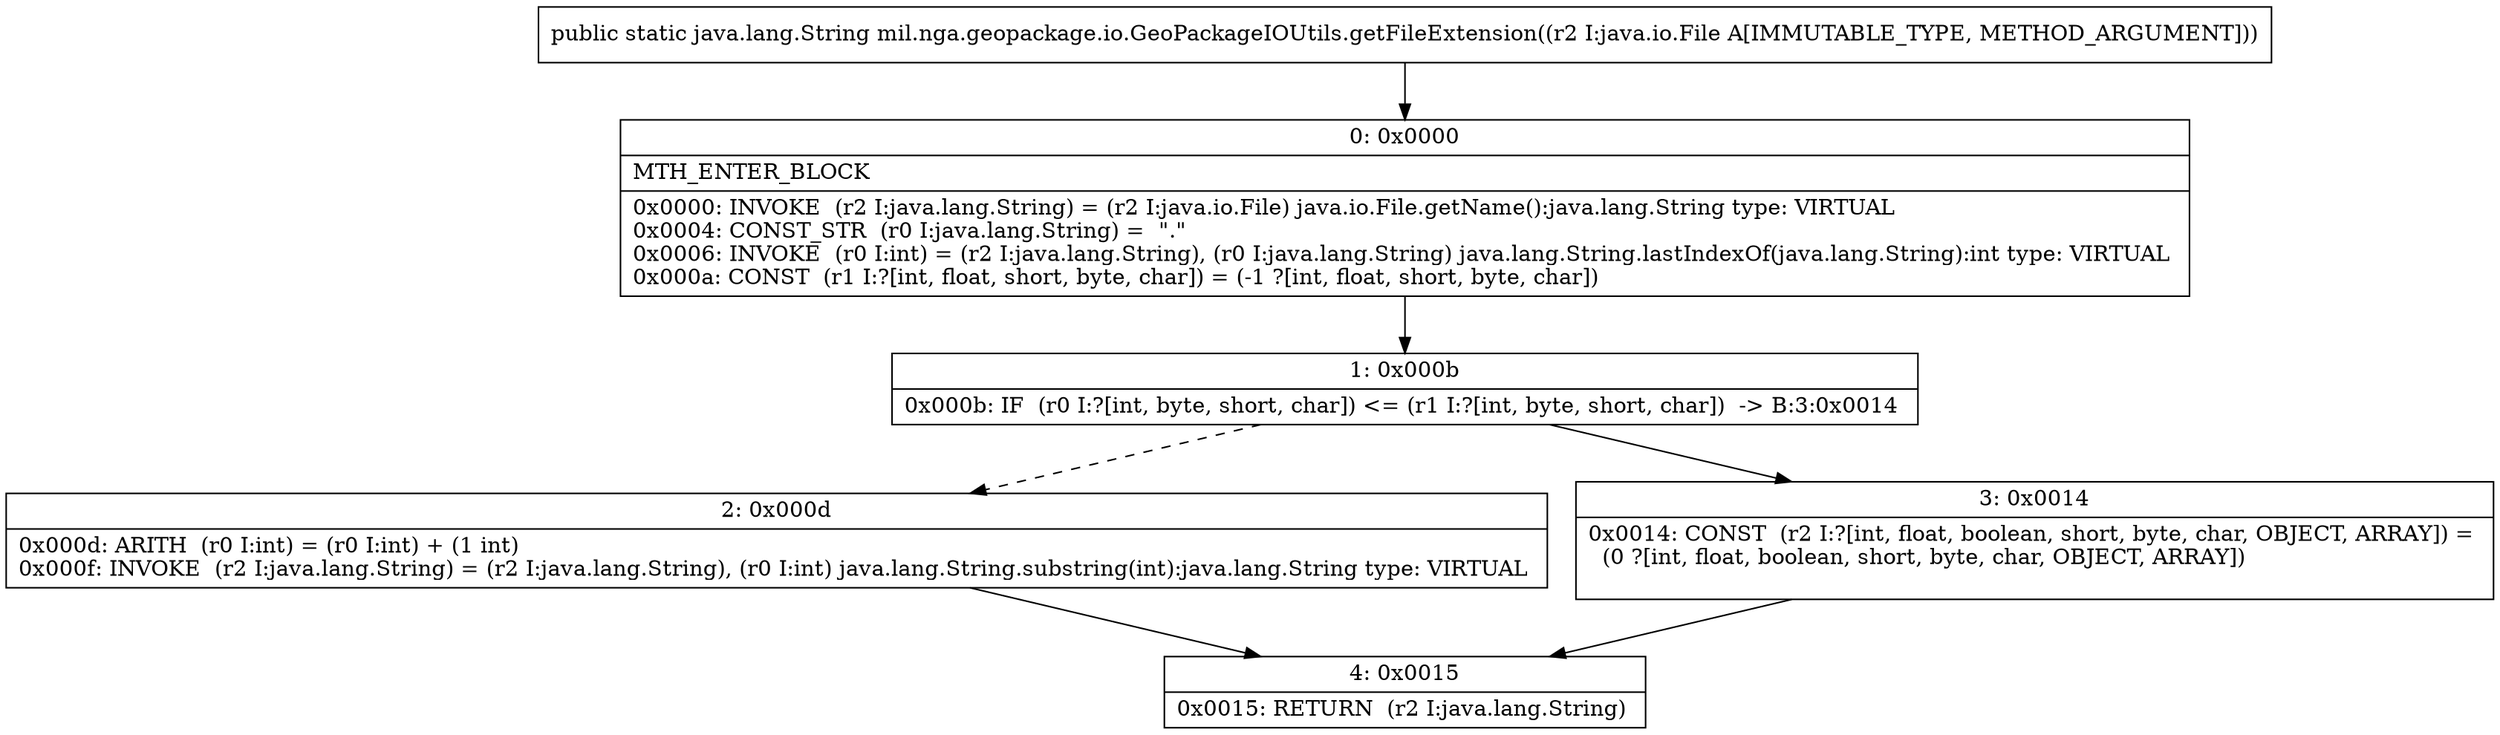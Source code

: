 digraph "CFG formil.nga.geopackage.io.GeoPackageIOUtils.getFileExtension(Ljava\/io\/File;)Ljava\/lang\/String;" {
Node_0 [shape=record,label="{0\:\ 0x0000|MTH_ENTER_BLOCK\l|0x0000: INVOKE  (r2 I:java.lang.String) = (r2 I:java.io.File) java.io.File.getName():java.lang.String type: VIRTUAL \l0x0004: CONST_STR  (r0 I:java.lang.String) =  \".\" \l0x0006: INVOKE  (r0 I:int) = (r2 I:java.lang.String), (r0 I:java.lang.String) java.lang.String.lastIndexOf(java.lang.String):int type: VIRTUAL \l0x000a: CONST  (r1 I:?[int, float, short, byte, char]) = (\-1 ?[int, float, short, byte, char]) \l}"];
Node_1 [shape=record,label="{1\:\ 0x000b|0x000b: IF  (r0 I:?[int, byte, short, char]) \<= (r1 I:?[int, byte, short, char])  \-\> B:3:0x0014 \l}"];
Node_2 [shape=record,label="{2\:\ 0x000d|0x000d: ARITH  (r0 I:int) = (r0 I:int) + (1 int) \l0x000f: INVOKE  (r2 I:java.lang.String) = (r2 I:java.lang.String), (r0 I:int) java.lang.String.substring(int):java.lang.String type: VIRTUAL \l}"];
Node_3 [shape=record,label="{3\:\ 0x0014|0x0014: CONST  (r2 I:?[int, float, boolean, short, byte, char, OBJECT, ARRAY]) = \l  (0 ?[int, float, boolean, short, byte, char, OBJECT, ARRAY])\l \l}"];
Node_4 [shape=record,label="{4\:\ 0x0015|0x0015: RETURN  (r2 I:java.lang.String) \l}"];
MethodNode[shape=record,label="{public static java.lang.String mil.nga.geopackage.io.GeoPackageIOUtils.getFileExtension((r2 I:java.io.File A[IMMUTABLE_TYPE, METHOD_ARGUMENT])) }"];
MethodNode -> Node_0;
Node_0 -> Node_1;
Node_1 -> Node_2[style=dashed];
Node_1 -> Node_3;
Node_2 -> Node_4;
Node_3 -> Node_4;
}

